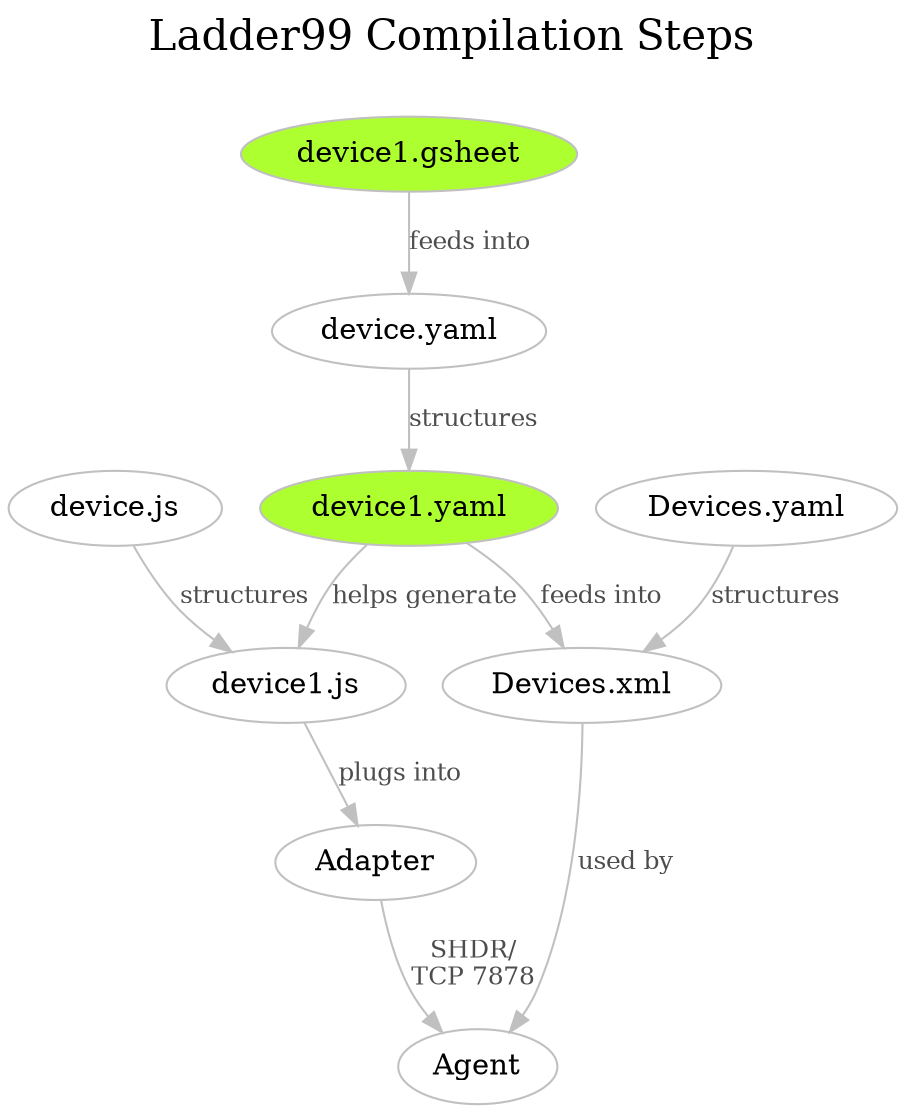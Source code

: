 digraph "ladder99-compilation" {

  // styles
  graph [ label="Ladder99 Compilation Steps\n "; color=lightgray; ];
  graph [ fontsize=20 ];
  graph [ labelloc=t ];
  // graph [ ranksep=0.2 ];
  // graph [ nodesep=0.35 ];
  // graph [ rankdir=LR; ] // left-to-right
  node [ color=gray; fillcolor=white; style=filled ];
  edge [ color=gray ];
  edge [ fontsize=12; fontcolor=gray30; ];

  // nodes
  Device1Sheet [ fillcolor="greenyellow"; label="device1.gsheet" ];
  DeviceYaml [ label="device.yaml" ];
  Device1Yaml [ fillcolor="greenyellow"; label="device1.yaml" ];
  DeviceJs [ label="device.js" ];
  Device1Js [ label="device1.js" ];
  DevicesXml [ label="Devices.xml" ];
  DevicesYaml [ label="Devices.yaml" ];

  // edges
  DeviceYaml -> Device1Yaml [ label="structures" ];
  Device1Sheet -> DeviceYaml [ label="feeds into" ];
  Device1Yaml -> Device1Js [ label="helps generate" ];
  DeviceJs -> Device1Js [ label="structures" ];
  Device1Js -> Adapter [ label="plugs into" ];
  Device1Yaml -> DevicesXml [ label="feeds into" ];
  Adapter -> Agent [ label="SHDR/\nTCP 7878" ];
  DevicesYaml -> DevicesXml [ label="structures" ];
  DevicesXml -> Agent [ label="used by" ];

  // rank
  // { rank=same; DiodeSender DiodeReceiver Agent Application Database Visualizer };
}
